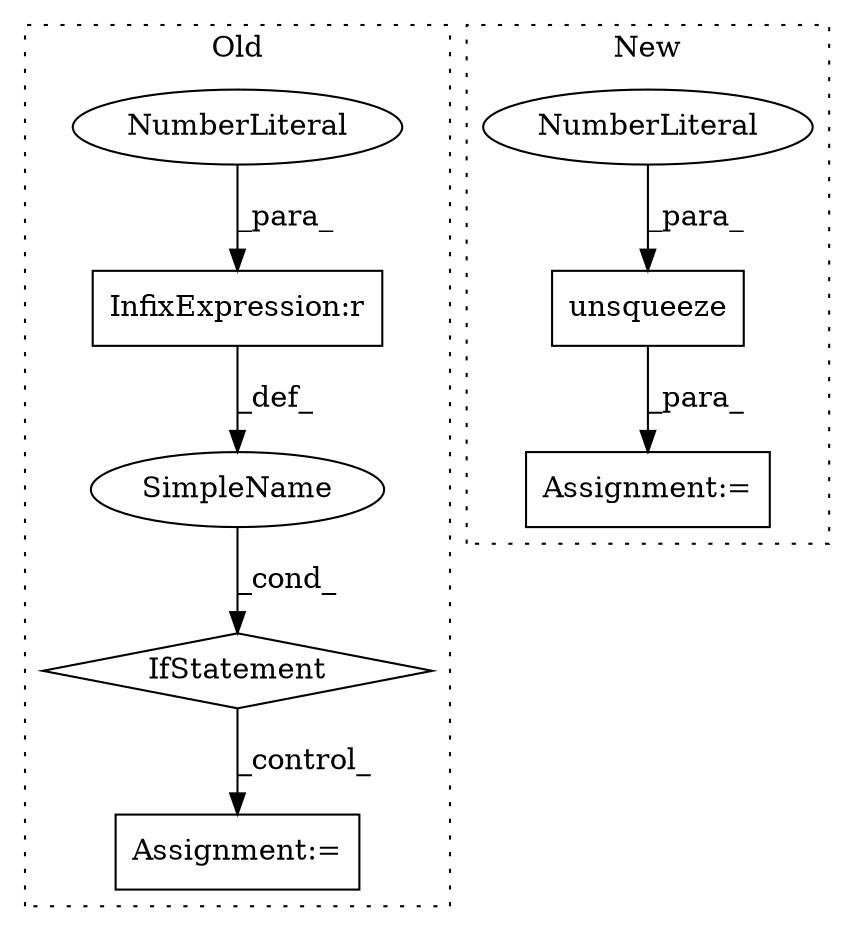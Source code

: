 digraph G {
subgraph cluster0 {
1 [label="IfStatement" a="25" s="3532,3548" l="4,2" shape="diamond"];
5 [label="Assignment:=" a="7" s="3564" l="1" shape="box"];
6 [label="SimpleName" a="42" s="" l="" shape="ellipse"];
7 [label="InfixExpression:r" a="27" s="3543" l="4" shape="box"];
8 [label="NumberLiteral" a="34" s="3547" l="1" shape="ellipse"];
label = "Old";
style="dotted";
}
subgraph cluster1 {
2 [label="unsqueeze" a="32" s="3557,3568" l="10,1" shape="box"];
3 [label="NumberLiteral" a="34" s="3567" l="1" shape="ellipse"];
4 [label="Assignment:=" a="7" s="3702" l="1" shape="box"];
label = "New";
style="dotted";
}
1 -> 5 [label="_control_"];
2 -> 4 [label="_para_"];
3 -> 2 [label="_para_"];
6 -> 1 [label="_cond_"];
7 -> 6 [label="_def_"];
8 -> 7 [label="_para_"];
}